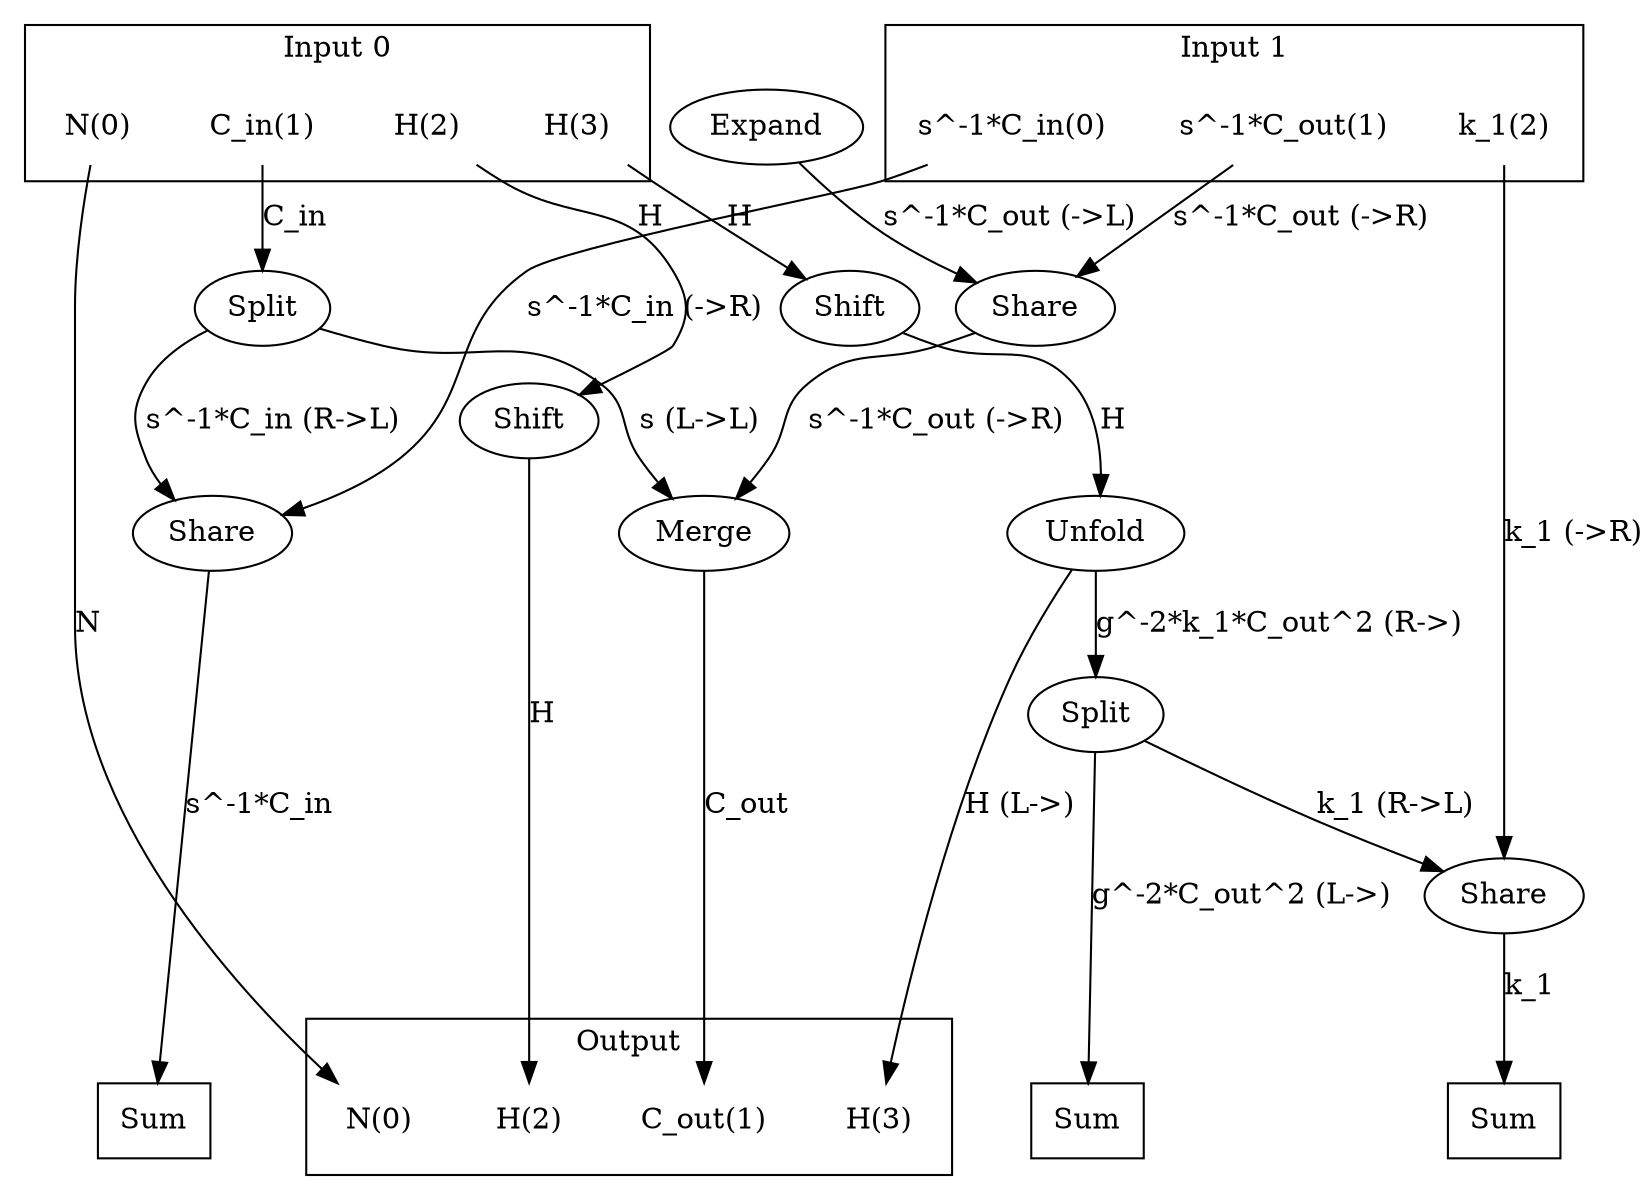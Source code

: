 digraph kernel_generated {
newrank = true;
op_0x560cbdcf2e40 [label="Shift"];
op_0x560cbdcf2ea0 [label="Shift"];
op_0x560cbdd00878 [label="Expand"];
op_0x560cbdd1a9c0 [label="Merge"];
op_0x560cbdd1d320 [label="Split"];
op_0x560cbdd1d370 [label="Split"];
op_0x560cbdd1e3c0 [label="Unfold"];
op_0x560cbe30f350 [label="Share"];
op_0x560cbe30f3a0 [label="Share"];
op_0x560cbe30f3f0 [label="Share"];
reduce_0x7f5178001998 [label="Sum", shape=box];
reduce_0x7f517800c2b0 [label="Sum", shape=box];
reduce_0x7f51780055d0 [label="Sum", shape=box];
subgraph cluster_out {
label = "Output";
out_0 [label="N(0)", shape=none];
out_1 [label="C_out(1)", shape=none];
out_2 [label="H(2)", shape=none];
out_3 [label="H(3)", shape=none];
}
{ rank = same;
reduce_0x7f5178001998;
reduce_0x7f517800c2b0;
reduce_0x7f51780055d0;
out_0;
out_1;
out_2;
out_3;
}
subgraph cluster_in_0 {
label = "Input 0";
in_0_0 [label="N(0)", shape=none];
in_0_1 [label="C_in(1)", shape=none];
in_0_2 [label="H(2)", shape=none];
in_0_3 [label="H(3)", shape=none];
}
subgraph cluster_in_1 {
label = "Input 1";
in_1_0 [label="s^-1*C_in(0)", shape=none];
in_1_1 [label="s^-1*C_out(1)", shape=none];
in_1_2 [label="k_1(2)", shape=none];
}
{ rank = same;
in_0_0;
in_0_1;
in_0_2;
in_0_3;
in_1_0;
in_1_1;
in_1_2;
}
in_0_0 -> out_0 [label="N"];
in_0_1 -> op_0x560cbdd1d320 [label="C_in"];
in_0_2 -> op_0x560cbdcf2e40 [label="H"];
in_0_3 -> op_0x560cbdcf2ea0 [label="H"];
in_1_0 -> op_0x560cbe30f350 [label="s^-1*C_in (->R)"];
in_1_1 -> op_0x560cbe30f3f0 [label="s^-1*C_out (->R)"];
in_1_2 -> op_0x560cbe30f3a0 [label="k_1 (->R)"];
op_0x560cbdd1d320 -> op_0x560cbdd1a9c0 [label="s (L->L)"];
op_0x560cbe30f3f0 -> op_0x560cbdd1a9c0 [label="s^-1*C_out (->R)"];
op_0x560cbdd1e3c0 -> op_0x560cbdd1d370 [label="g^-2*k_1*C_out^2 (R->)"];
op_0x560cbdcf2ea0 -> op_0x560cbdd1e3c0 [label="H"];
op_0x560cbdd1a9c0 -> out_1 [label="C_out"];
op_0x560cbdcf2e40 -> out_2 [label="H"];
op_0x560cbdd1e3c0 -> out_3 [label="H (L->)"];
op_0x560cbdd1d320 -> op_0x560cbe30f350 [label="s^-1*C_in (R->L)"];
op_0x560cbdd1d370 -> op_0x560cbe30f3a0 [label="k_1 (R->L)"];
op_0x560cbdd00878 -> op_0x560cbe30f3f0 [label="s^-1*C_out (->L)"];
op_0x560cbe30f3a0 -> reduce_0x7f5178001998 [label="k_1"];
op_0x560cbe30f350 -> reduce_0x7f51780055d0 [label="s^-1*C_in"];
op_0x560cbdd1d370 -> reduce_0x7f517800c2b0 [label="g^-2*C_out^2 (L->)"];
}
